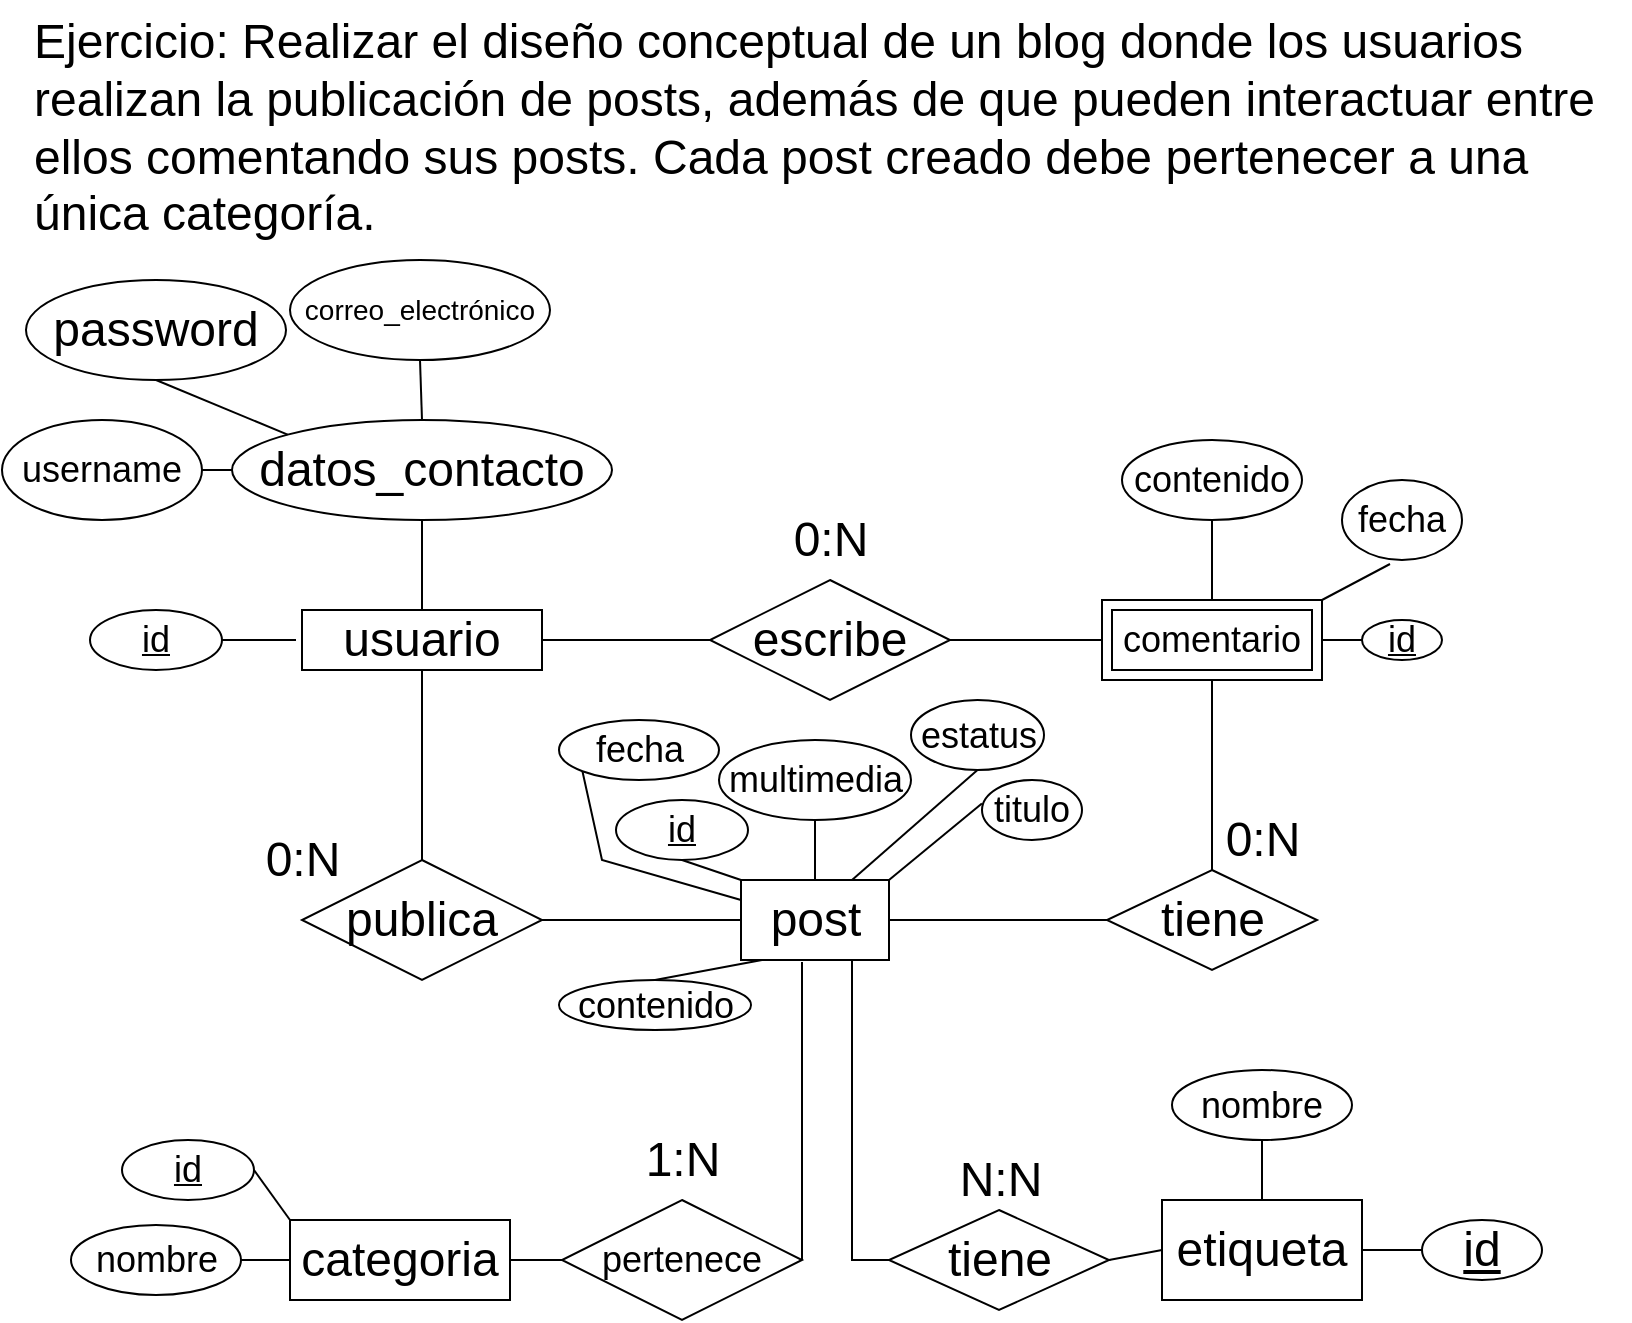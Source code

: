 <mxfile version="24.7.17">
  <diagram name="Página-1" id="cX93InWWtC79dVlgnkA4">
    <mxGraphModel dx="761" dy="838" grid="1" gridSize="10" guides="1" tooltips="1" connect="1" arrows="1" fold="1" page="1" pageScale="1" pageWidth="827" pageHeight="1169" math="0" shadow="0">
      <root>
        <mxCell id="0" />
        <mxCell id="1" parent="0" />
        <mxCell id="zau5eVyy13CqzSvnJzzU-2" value="&lt;font style=&quot;font-size: 24px;&quot;&gt;Ejercicio: Realizar el diseño conceptual de un blog donde los usuarios realizan la publicación de posts, además de que pueden interactuar entre ellos comentando sus posts. Cada post creado debe pertenecer a una única categoría.&lt;/font&gt;" style="text;whiteSpace=wrap;html=1;" parent="1" vertex="1">
          <mxGeometry x="14" width="800" height="70" as="geometry" />
        </mxCell>
        <mxCell id="zau5eVyy13CqzSvnJzzU-3" value="&lt;font style=&quot;font-size: 24px;&quot;&gt;usuario&lt;/font&gt;" style="whiteSpace=wrap;html=1;" parent="1" vertex="1">
          <mxGeometry x="150" y="305" width="120" height="30" as="geometry" />
        </mxCell>
        <mxCell id="zau5eVyy13CqzSvnJzzU-4" value="&lt;font style=&quot;font-size: 24px;&quot;&gt;post&lt;/font&gt;" style="whiteSpace=wrap;html=1;" parent="1" vertex="1">
          <mxGeometry x="369.5" y="440" width="74" height="40" as="geometry" />
        </mxCell>
        <mxCell id="zau5eVyy13CqzSvnJzzU-5" value="&lt;font style=&quot;font-size: 24px;&quot;&gt;categoria&lt;br&gt;&lt;/font&gt;" style="whiteSpace=wrap;html=1;" parent="1" vertex="1">
          <mxGeometry x="144" y="610" width="110" height="40" as="geometry" />
        </mxCell>
        <mxCell id="zau5eVyy13CqzSvnJzzU-8" value="&lt;font style=&quot;font-size: 24px;&quot;&gt;datos_contacto&lt;/font&gt;" style="ellipse;whiteSpace=wrap;html=1;" parent="1" vertex="1">
          <mxGeometry x="115" y="210" width="190" height="50" as="geometry" />
        </mxCell>
        <mxCell id="zau5eVyy13CqzSvnJzzU-9" value="&lt;font style=&quot;font-size: 24px;&quot;&gt;password&lt;/font&gt;" style="ellipse;whiteSpace=wrap;html=1;" parent="1" vertex="1">
          <mxGeometry x="12" y="140" width="130" height="50" as="geometry" />
        </mxCell>
        <mxCell id="zau5eVyy13CqzSvnJzzU-10" value="&lt;font style=&quot;font-size: 14px;&quot;&gt;correo_electrónico&lt;/font&gt;" style="ellipse;whiteSpace=wrap;html=1;" parent="1" vertex="1">
          <mxGeometry x="144" y="130" width="130" height="50" as="geometry" />
        </mxCell>
        <mxCell id="zau5eVyy13CqzSvnJzzU-11" value="&lt;font style=&quot;font-size: 18px;&quot;&gt;username&lt;/font&gt;" style="ellipse;whiteSpace=wrap;html=1;" parent="1" vertex="1">
          <mxGeometry y="210" width="100" height="50" as="geometry" />
        </mxCell>
        <mxCell id="zau5eVyy13CqzSvnJzzU-12" value="&lt;font style=&quot;font-size: 18px;&quot;&gt;&lt;u&gt;id&lt;/u&gt;&lt;/font&gt;" style="ellipse;whiteSpace=wrap;html=1;" parent="1" vertex="1">
          <mxGeometry x="44" y="305" width="66" height="30" as="geometry" />
        </mxCell>
        <mxCell id="zau5eVyy13CqzSvnJzzU-13" value="" style="endArrow=none;html=1;rounded=0;exitX=0.5;exitY=1;exitDx=0;exitDy=0;entryX=0.5;entryY=0;entryDx=0;entryDy=0;" parent="1" source="zau5eVyy13CqzSvnJzzU-10" target="zau5eVyy13CqzSvnJzzU-8" edge="1">
          <mxGeometry width="50" height="50" relative="1" as="geometry">
            <mxPoint x="100" y="400" as="sourcePoint" />
            <mxPoint x="150" y="350" as="targetPoint" />
          </mxGeometry>
        </mxCell>
        <mxCell id="zau5eVyy13CqzSvnJzzU-15" value="&lt;font style=&quot;font-size: 18px;&quot;&gt;&lt;u style=&quot;&quot;&gt;id&lt;/u&gt;&lt;/font&gt;" style="ellipse;whiteSpace=wrap;html=1;" parent="1" vertex="1">
          <mxGeometry x="680" y="310" width="40" height="20" as="geometry" />
        </mxCell>
        <mxCell id="zau5eVyy13CqzSvnJzzU-17" value="&lt;font style=&quot;font-size: 18px;&quot;&gt;fecha&lt;/font&gt;" style="ellipse;whiteSpace=wrap;html=1;" parent="1" vertex="1">
          <mxGeometry x="670" y="240" width="60" height="40" as="geometry" />
        </mxCell>
        <mxCell id="zau5eVyy13CqzSvnJzzU-18" value="&lt;font style=&quot;font-size: 18px;&quot;&gt;contenido&lt;/font&gt;" style="ellipse;whiteSpace=wrap;html=1;" parent="1" vertex="1">
          <mxGeometry x="560" y="220" width="90" height="40" as="geometry" />
        </mxCell>
        <mxCell id="zau5eVyy13CqzSvnJzzU-19" value="&lt;font style=&quot;font-size: 18px;&quot;&gt;fecha&lt;/font&gt;" style="ellipse;whiteSpace=wrap;html=1;" parent="1" vertex="1">
          <mxGeometry x="278.5" y="360" width="80" height="30" as="geometry" />
        </mxCell>
        <mxCell id="zau5eVyy13CqzSvnJzzU-23" value="&lt;font style=&quot;font-size: 18px;&quot;&gt;titulo&lt;/font&gt;" style="ellipse;whiteSpace=wrap;html=1;" parent="1" vertex="1">
          <mxGeometry x="490" y="390" width="50" height="30" as="geometry" />
        </mxCell>
        <mxCell id="zau5eVyy13CqzSvnJzzU-24" value="&lt;font style=&quot;font-size: 18px;&quot;&gt;multimedia&lt;/font&gt;" style="ellipse;whiteSpace=wrap;html=1;" parent="1" vertex="1">
          <mxGeometry x="358.5" y="370" width="96" height="40" as="geometry" />
        </mxCell>
        <mxCell id="zau5eVyy13CqzSvnJzzU-25" value="&lt;font style=&quot;font-size: 18px;&quot;&gt;contenido&lt;/font&gt;" style="ellipse;whiteSpace=wrap;html=1;" parent="1" vertex="1">
          <mxGeometry x="278.5" y="490" width="96" height="25" as="geometry" />
        </mxCell>
        <mxCell id="zau5eVyy13CqzSvnJzzU-26" value="&lt;font style=&quot;font-size: 18px;&quot;&gt;estatus&lt;/font&gt;" style="ellipse;whiteSpace=wrap;html=1;" parent="1" vertex="1">
          <mxGeometry x="454.5" y="350" width="66.5" height="35" as="geometry" />
        </mxCell>
        <mxCell id="zau5eVyy13CqzSvnJzzU-27" value="&lt;font style=&quot;font-size: 18px;&quot;&gt;nombre&lt;/font&gt;" style="ellipse;whiteSpace=wrap;html=1;" parent="1" vertex="1">
          <mxGeometry x="34.5" y="612.5" width="85" height="35" as="geometry" />
        </mxCell>
        <mxCell id="zau5eVyy13CqzSvnJzzU-28" value="&lt;font style=&quot;font-size: 18px;&quot;&gt;&lt;u&gt;id&lt;/u&gt;&lt;/font&gt;" style="ellipse;whiteSpace=wrap;html=1;" parent="1" vertex="1">
          <mxGeometry x="307" y="400" width="66" height="30" as="geometry" />
        </mxCell>
        <mxCell id="zau5eVyy13CqzSvnJzzU-29" value="&lt;font style=&quot;font-size: 18px;&quot;&gt;&lt;u&gt;id&lt;/u&gt;&lt;/font&gt;" style="ellipse;whiteSpace=wrap;html=1;" parent="1" vertex="1">
          <mxGeometry x="60" y="570" width="66" height="30" as="geometry" />
        </mxCell>
        <mxCell id="zau5eVyy13CqzSvnJzzU-32" value="" style="endArrow=none;html=1;rounded=0;exitX=0.5;exitY=1;exitDx=0;exitDy=0;entryX=0;entryY=0;entryDx=0;entryDy=0;" parent="1" source="zau5eVyy13CqzSvnJzzU-9" target="zau5eVyy13CqzSvnJzzU-8" edge="1">
          <mxGeometry width="50" height="50" relative="1" as="geometry">
            <mxPoint x="200" y="320" as="sourcePoint" />
            <mxPoint x="250" y="270" as="targetPoint" />
          </mxGeometry>
        </mxCell>
        <mxCell id="zau5eVyy13CqzSvnJzzU-34" value="" style="endArrow=none;html=1;rounded=0;exitX=1;exitY=0.5;exitDx=0;exitDy=0;entryX=0;entryY=0.5;entryDx=0;entryDy=0;" parent="1" source="zau5eVyy13CqzSvnJzzU-11" target="zau5eVyy13CqzSvnJzzU-8" edge="1">
          <mxGeometry width="50" height="50" relative="1" as="geometry">
            <mxPoint x="46" y="225" as="sourcePoint" />
            <mxPoint x="90" y="245" as="targetPoint" />
          </mxGeometry>
        </mxCell>
        <mxCell id="zau5eVyy13CqzSvnJzzU-35" value="" style="endArrow=none;html=1;rounded=0;exitX=0.5;exitY=0;exitDx=0;exitDy=0;entryX=0.5;entryY=1;entryDx=0;entryDy=0;" parent="1" source="zau5eVyy13CqzSvnJzzU-3" target="zau5eVyy13CqzSvnJzzU-8" edge="1">
          <mxGeometry width="50" height="50" relative="1" as="geometry">
            <mxPoint x="25" y="270" as="sourcePoint" />
            <mxPoint x="90" y="245" as="targetPoint" />
          </mxGeometry>
        </mxCell>
        <mxCell id="zau5eVyy13CqzSvnJzzU-36" value="" style="endArrow=none;html=1;rounded=0;entryX=0.5;entryY=1;entryDx=0;entryDy=0;exitX=0.5;exitY=0;exitDx=0;exitDy=0;" parent="1" target="zau5eVyy13CqzSvnJzzU-18" edge="1" source="zau5eVyy13CqzSvnJzzU-85">
          <mxGeometry width="50" height="50" relative="1" as="geometry">
            <mxPoint x="870" y="140" as="sourcePoint" />
            <mxPoint x="740" y="200" as="targetPoint" />
          </mxGeometry>
        </mxCell>
        <mxCell id="zau5eVyy13CqzSvnJzzU-38" value="" style="endArrow=none;html=1;rounded=0;exitX=1;exitY=0.5;exitDx=0;exitDy=0;" parent="1" target="zau5eVyy13CqzSvnJzzU-15" edge="1" source="zau5eVyy13CqzSvnJzzU-85">
          <mxGeometry width="50" height="50" relative="1" as="geometry">
            <mxPoint x="920" y="163" as="sourcePoint" />
            <mxPoint x="945" y="120" as="targetPoint" />
          </mxGeometry>
        </mxCell>
        <mxCell id="zau5eVyy13CqzSvnJzzU-39" value="" style="endArrow=none;html=1;rounded=0;exitX=1;exitY=0;exitDx=0;exitDy=0;entryX=0.4;entryY=1.05;entryDx=0;entryDy=0;entryPerimeter=0;" parent="1" source="zau5eVyy13CqzSvnJzzU-85" target="zau5eVyy13CqzSvnJzzU-17" edge="1">
          <mxGeometry width="50" height="50" relative="1" as="geometry">
            <mxPoint x="870" y="200" as="sourcePoint" />
            <mxPoint x="968" y="167" as="targetPoint" />
            <Array as="points" />
          </mxGeometry>
        </mxCell>
        <mxCell id="zau5eVyy13CqzSvnJzzU-40" value="" style="endArrow=none;html=1;rounded=0;entryX=0.5;entryY=1;entryDx=0;entryDy=0;exitX=0.5;exitY=0;exitDx=0;exitDy=0;" parent="1" source="zau5eVyy13CqzSvnJzzU-4" target="zau5eVyy13CqzSvnJzzU-24" edge="1">
          <mxGeometry width="50" height="50" relative="1" as="geometry">
            <mxPoint x="670" y="360" as="sourcePoint" />
            <mxPoint x="735" y="330" as="targetPoint" />
          </mxGeometry>
        </mxCell>
        <mxCell id="zau5eVyy13CqzSvnJzzU-41" value="" style="endArrow=none;html=1;rounded=0;entryX=0;entryY=1;entryDx=0;entryDy=0;exitX=0;exitY=0.25;exitDx=0;exitDy=0;" parent="1" source="zau5eVyy13CqzSvnJzzU-4" target="zau5eVyy13CqzSvnJzzU-19" edge="1">
          <mxGeometry width="50" height="50" relative="1" as="geometry">
            <mxPoint x="797" y="430" as="sourcePoint" />
            <mxPoint x="865" y="410" as="targetPoint" />
            <Array as="points">
              <mxPoint x="300" y="430" />
            </Array>
          </mxGeometry>
        </mxCell>
        <mxCell id="zau5eVyy13CqzSvnJzzU-42" value="" style="endArrow=none;html=1;rounded=0;entryX=0.5;entryY=1;entryDx=0;entryDy=0;exitX=0;exitY=0;exitDx=0;exitDy=0;" parent="1" source="zau5eVyy13CqzSvnJzzU-4" target="zau5eVyy13CqzSvnJzzU-28" edge="1">
          <mxGeometry width="50" height="50" relative="1" as="geometry">
            <mxPoint x="820" y="460" as="sourcePoint" />
            <mxPoint x="860" y="460" as="targetPoint" />
          </mxGeometry>
        </mxCell>
        <mxCell id="zau5eVyy13CqzSvnJzzU-43" value="" style="endArrow=none;html=1;rounded=0;exitX=1;exitY=0.5;exitDx=0;exitDy=0;" parent="1" source="zau5eVyy13CqzSvnJzzU-12" edge="1">
          <mxGeometry width="50" height="50" relative="1" as="geometry">
            <mxPoint x="270" y="300" as="sourcePoint" />
            <mxPoint x="147" y="320" as="targetPoint" />
          </mxGeometry>
        </mxCell>
        <mxCell id="zau5eVyy13CqzSvnJzzU-44" value="" style="endArrow=none;html=1;rounded=0;entryX=-0.001;entryY=0.39;entryDx=0;entryDy=0;entryPerimeter=0;exitX=1;exitY=0;exitDx=0;exitDy=0;" parent="1" source="zau5eVyy13CqzSvnJzzU-4" target="zau5eVyy13CqzSvnJzzU-23" edge="1">
          <mxGeometry width="50" height="50" relative="1" as="geometry">
            <mxPoint x="819" y="482" as="sourcePoint" />
            <mxPoint x="837" y="505" as="targetPoint" />
          </mxGeometry>
        </mxCell>
        <mxCell id="zau5eVyy13CqzSvnJzzU-45" value="" style="endArrow=none;html=1;rounded=0;entryX=0.5;entryY=0;entryDx=0;entryDy=0;" parent="1" target="zau5eVyy13CqzSvnJzzU-25" edge="1">
          <mxGeometry width="50" height="50" relative="1" as="geometry">
            <mxPoint x="380" y="480" as="sourcePoint" />
            <mxPoint x="820" y="553" as="targetPoint" />
          </mxGeometry>
        </mxCell>
        <mxCell id="zau5eVyy13CqzSvnJzzU-46" value="" style="endArrow=none;html=1;rounded=0;entryX=0.75;entryY=0;entryDx=0;entryDy=0;exitX=0.5;exitY=1;exitDx=0;exitDy=0;" parent="1" source="zau5eVyy13CqzSvnJzzU-26" target="zau5eVyy13CqzSvnJzzU-4" edge="1">
          <mxGeometry width="50" height="50" relative="1" as="geometry">
            <mxPoint x="789" y="500" as="sourcePoint" />
            <mxPoint x="830" y="563" as="targetPoint" />
          </mxGeometry>
        </mxCell>
        <mxCell id="zau5eVyy13CqzSvnJzzU-48" value="" style="endArrow=none;html=1;rounded=0;entryX=1;entryY=0.5;entryDx=0;entryDy=0;exitX=0;exitY=0.5;exitDx=0;exitDy=0;" parent="1" source="zau5eVyy13CqzSvnJzzU-5" target="zau5eVyy13CqzSvnJzzU-27" edge="1">
          <mxGeometry width="50" height="50" relative="1" as="geometry">
            <mxPoint x="140" y="643" as="sourcePoint" />
            <mxPoint x="490" y="300" as="targetPoint" />
          </mxGeometry>
        </mxCell>
        <mxCell id="zau5eVyy13CqzSvnJzzU-49" value="" style="endArrow=none;html=1;rounded=0;exitX=0;exitY=0;exitDx=0;exitDy=0;entryX=1;entryY=0.5;entryDx=0;entryDy=0;" parent="1" source="zau5eVyy13CqzSvnJzzU-5" target="zau5eVyy13CqzSvnJzzU-29" edge="1">
          <mxGeometry width="50" height="50" relative="1" as="geometry">
            <mxPoint x="440" y="350" as="sourcePoint" />
            <mxPoint x="490" y="300" as="targetPoint" />
          </mxGeometry>
        </mxCell>
        <mxCell id="zau5eVyy13CqzSvnJzzU-51" value="&lt;font style=&quot;font-size: 24px;&quot;&gt;publica&lt;/font&gt;" style="shape=rhombus;perimeter=rhombusPerimeter;whiteSpace=wrap;html=1;align=center;" parent="1" vertex="1">
          <mxGeometry x="150" y="430" width="120" height="60" as="geometry" />
        </mxCell>
        <mxCell id="zau5eVyy13CqzSvnJzzU-52" value="" style="endArrow=none;html=1;rounded=0;exitX=0.5;exitY=1;exitDx=0;exitDy=0;entryX=0.5;entryY=0;entryDx=0;entryDy=0;" parent="1" source="zau5eVyy13CqzSvnJzzU-3" target="zau5eVyy13CqzSvnJzzU-51" edge="1">
          <mxGeometry width="50" height="50" relative="1" as="geometry">
            <mxPoint x="440" y="340" as="sourcePoint" />
            <mxPoint x="490" y="290" as="targetPoint" />
            <Array as="points">
              <mxPoint x="210" y="380" />
            </Array>
          </mxGeometry>
        </mxCell>
        <mxCell id="zau5eVyy13CqzSvnJzzU-55" value="" style="endArrow=none;html=1;rounded=0;exitX=1;exitY=0.5;exitDx=0;exitDy=0;entryX=0;entryY=0.5;entryDx=0;entryDy=0;" parent="1" source="zau5eVyy13CqzSvnJzzU-51" target="zau5eVyy13CqzSvnJzzU-4" edge="1">
          <mxGeometry width="50" height="50" relative="1" as="geometry">
            <mxPoint x="440" y="340" as="sourcePoint" />
            <mxPoint x="680" y="410" as="targetPoint" />
          </mxGeometry>
        </mxCell>
        <mxCell id="zau5eVyy13CqzSvnJzzU-56" value="&lt;font style=&quot;font-size: 24px;&quot;&gt;1:N&lt;/font&gt;" style="text;html=1;align=center;verticalAlign=middle;resizable=0;points=[];autosize=1;strokeColor=none;fillColor=none;" parent="1" vertex="1">
          <mxGeometry x="310" y="560" width="60" height="40" as="geometry" />
        </mxCell>
        <mxCell id="zau5eVyy13CqzSvnJzzU-58" value="&lt;font style=&quot;font-size: 18px;&quot;&gt;pertenece&lt;/font&gt;" style="shape=rhombus;perimeter=rhombusPerimeter;whiteSpace=wrap;html=1;align=center;" parent="1" vertex="1">
          <mxGeometry x="280" y="600" width="120" height="60" as="geometry" />
        </mxCell>
        <mxCell id="zau5eVyy13CqzSvnJzzU-59" value="" style="endArrow=none;html=1;rounded=0;exitX=1;exitY=0.5;exitDx=0;exitDy=0;" parent="1" source="zau5eVyy13CqzSvnJzzU-58" edge="1">
          <mxGeometry width="50" height="50" relative="1" as="geometry">
            <mxPoint x="440" y="340" as="sourcePoint" />
            <mxPoint x="400" y="481" as="targetPoint" />
          </mxGeometry>
        </mxCell>
        <mxCell id="zau5eVyy13CqzSvnJzzU-60" value="" style="endArrow=none;html=1;rounded=0;entryX=1;entryY=0.5;entryDx=0;entryDy=0;exitX=0;exitY=0.5;exitDx=0;exitDy=0;" parent="1" source="zau5eVyy13CqzSvnJzzU-58" target="zau5eVyy13CqzSvnJzzU-5" edge="1">
          <mxGeometry width="50" height="50" relative="1" as="geometry">
            <mxPoint x="500" y="480" as="sourcePoint" />
            <mxPoint x="700" y="445" as="targetPoint" />
          </mxGeometry>
        </mxCell>
        <mxCell id="zau5eVyy13CqzSvnJzzU-61" value="&lt;font style=&quot;font-size: 24px;&quot;&gt;0:N&lt;/font&gt;" style="text;html=1;align=center;verticalAlign=middle;resizable=0;points=[];autosize=1;strokeColor=none;fillColor=none;" parent="1" vertex="1">
          <mxGeometry x="120" y="410" width="60" height="40" as="geometry" />
        </mxCell>
        <mxCell id="zau5eVyy13CqzSvnJzzU-62" value="&lt;font style=&quot;font-size: 24px;&quot;&gt;tiene&lt;/font&gt;" style="shape=rhombus;perimeter=rhombusPerimeter;whiteSpace=wrap;html=1;align=center;" parent="1" vertex="1">
          <mxGeometry x="552.5" y="435" width="105" height="50" as="geometry" />
        </mxCell>
        <mxCell id="zau5eVyy13CqzSvnJzzU-63" value="" style="endArrow=none;html=1;rounded=0;entryX=0;entryY=0.5;entryDx=0;entryDy=0;exitX=1;exitY=0.5;exitDx=0;exitDy=0;" parent="1" source="zau5eVyy13CqzSvnJzzU-4" target="zau5eVyy13CqzSvnJzzU-62" edge="1">
          <mxGeometry width="50" height="50" relative="1" as="geometry">
            <mxPoint x="730" y="410" as="sourcePoint" />
            <mxPoint x="610" y="290" as="targetPoint" />
          </mxGeometry>
        </mxCell>
        <mxCell id="zau5eVyy13CqzSvnJzzU-64" value="" style="endArrow=none;html=1;rounded=0;entryX=0.5;entryY=1;entryDx=0;entryDy=0;exitX=0.5;exitY=0;exitDx=0;exitDy=0;" parent="1" source="zau5eVyy13CqzSvnJzzU-62" target="zau5eVyy13CqzSvnJzzU-85" edge="1">
          <mxGeometry width="50" height="50" relative="1" as="geometry">
            <mxPoint x="740" y="420" as="sourcePoint" />
            <mxPoint x="854.52" y="198.14" as="targetPoint" />
            <Array as="points" />
          </mxGeometry>
        </mxCell>
        <mxCell id="zau5eVyy13CqzSvnJzzU-65" value="&lt;font style=&quot;font-size: 24px;&quot;&gt;0:N&lt;/font&gt;" style="text;html=1;align=center;verticalAlign=middle;resizable=0;points=[];autosize=1;strokeColor=none;fillColor=none;" parent="1" vertex="1">
          <mxGeometry x="600" y="400" width="60" height="40" as="geometry" />
        </mxCell>
        <mxCell id="zau5eVyy13CqzSvnJzzU-67" value="&lt;font style=&quot;font-size: 24px;&quot;&gt;etiqueta&lt;/font&gt;" style="whiteSpace=wrap;html=1;" parent="1" vertex="1">
          <mxGeometry x="580" y="600" width="100" height="50" as="geometry" />
        </mxCell>
        <mxCell id="zau5eVyy13CqzSvnJzzU-70" value="&lt;font style=&quot;font-size: 24px;&quot;&gt;&lt;u style=&quot;&quot;&gt;id&lt;/u&gt;&lt;/font&gt;" style="ellipse;whiteSpace=wrap;html=1;" parent="1" vertex="1">
          <mxGeometry x="710" y="610" width="60" height="30" as="geometry" />
        </mxCell>
        <mxCell id="zau5eVyy13CqzSvnJzzU-71" value="&lt;font style=&quot;font-size: 18px;&quot;&gt;nombre&lt;/font&gt;" style="ellipse;whiteSpace=wrap;html=1;" parent="1" vertex="1">
          <mxGeometry x="585" y="535" width="90" height="35" as="geometry" />
        </mxCell>
        <mxCell id="zau5eVyy13CqzSvnJzzU-72" value="" style="endArrow=none;html=1;rounded=0;exitX=0;exitY=0.5;exitDx=0;exitDy=0;entryX=1;entryY=0.5;entryDx=0;entryDy=0;" parent="1" source="zau5eVyy13CqzSvnJzzU-70" target="zau5eVyy13CqzSvnJzzU-67" edge="1">
          <mxGeometry width="50" height="50" relative="1" as="geometry">
            <mxPoint x="460" y="700" as="sourcePoint" />
            <mxPoint x="510" y="650" as="targetPoint" />
          </mxGeometry>
        </mxCell>
        <mxCell id="zau5eVyy13CqzSvnJzzU-73" value="" style="endArrow=none;html=1;rounded=0;exitX=0.5;exitY=1;exitDx=0;exitDy=0;entryX=0.5;entryY=0;entryDx=0;entryDy=0;" parent="1" source="zau5eVyy13CqzSvnJzzU-71" target="zau5eVyy13CqzSvnJzzU-67" edge="1">
          <mxGeometry width="50" height="50" relative="1" as="geometry">
            <mxPoint x="754" y="980" as="sourcePoint" />
            <mxPoint x="760" y="930" as="targetPoint" />
          </mxGeometry>
        </mxCell>
        <mxCell id="zau5eVyy13CqzSvnJzzU-76" value="&lt;span style=&quot;font-size: 24px;&quot;&gt;tiene&lt;/span&gt;" style="shape=rhombus;perimeter=rhombusPerimeter;whiteSpace=wrap;html=1;align=center;" parent="1" vertex="1">
          <mxGeometry x="443.5" y="605" width="110" height="50" as="geometry" />
        </mxCell>
        <mxCell id="zau5eVyy13CqzSvnJzzU-77" value="" style="endArrow=none;html=1;rounded=0;exitX=0;exitY=0.5;exitDx=0;exitDy=0;entryX=0.75;entryY=1;entryDx=0;entryDy=0;" parent="1" source="zau5eVyy13CqzSvnJzzU-76" target="zau5eVyy13CqzSvnJzzU-4" edge="1">
          <mxGeometry width="50" height="50" relative="1" as="geometry">
            <mxPoint x="791" y="667" as="sourcePoint" />
            <mxPoint x="450" y="480" as="targetPoint" />
            <Array as="points">
              <mxPoint x="425" y="630" />
              <mxPoint x="425" y="540" />
            </Array>
          </mxGeometry>
        </mxCell>
        <mxCell id="zau5eVyy13CqzSvnJzzU-79" value="" style="endArrow=none;html=1;rounded=0;entryX=1;entryY=0.5;entryDx=0;entryDy=0;exitX=0;exitY=0.5;exitDx=0;exitDy=0;" parent="1" source="zau5eVyy13CqzSvnJzzU-67" target="zau5eVyy13CqzSvnJzzU-76" edge="1">
          <mxGeometry width="50" height="50" relative="1" as="geometry">
            <mxPoint x="617" y="630" as="sourcePoint" />
            <mxPoint x="740" y="345" as="targetPoint" />
          </mxGeometry>
        </mxCell>
        <mxCell id="zau5eVyy13CqzSvnJzzU-80" value="&lt;font style=&quot;font-size: 24px;&quot;&gt;N:N&lt;/font&gt;" style="text;html=1;align=center;verticalAlign=middle;resizable=0;points=[];autosize=1;strokeColor=none;fillColor=none;" parent="1" vertex="1">
          <mxGeometry x="468.5" y="570" width="60" height="40" as="geometry" />
        </mxCell>
        <mxCell id="zau5eVyy13CqzSvnJzzU-81" value="&lt;font style=&quot;font-size: 24px;&quot;&gt;escribe&lt;/font&gt;" style="shape=rhombus;perimeter=rhombusPerimeter;whiteSpace=wrap;html=1;align=center;" parent="1" vertex="1">
          <mxGeometry x="354" y="290" width="120" height="60" as="geometry" />
        </mxCell>
        <mxCell id="zau5eVyy13CqzSvnJzzU-82" value="" style="endArrow=none;html=1;rounded=0;entryX=0;entryY=0.5;entryDx=0;entryDy=0;exitX=1;exitY=0.5;exitDx=0;exitDy=0;" parent="1" target="zau5eVyy13CqzSvnJzzU-81" edge="1" source="zau5eVyy13CqzSvnJzzU-3">
          <mxGeometry width="50" height="50" relative="1" as="geometry">
            <mxPoint x="270" y="280" as="sourcePoint" />
            <mxPoint x="510" y="190" as="targetPoint" />
            <Array as="points" />
          </mxGeometry>
        </mxCell>
        <mxCell id="zau5eVyy13CqzSvnJzzU-83" value="" style="endArrow=none;html=1;rounded=0;exitX=1;exitY=0.5;exitDx=0;exitDy=0;entryX=0;entryY=0.5;entryDx=0;entryDy=0;" parent="1" source="zau5eVyy13CqzSvnJzzU-81" edge="1" target="zau5eVyy13CqzSvnJzzU-85">
          <mxGeometry width="50" height="50" relative="1" as="geometry">
            <mxPoint x="460" y="240" as="sourcePoint" />
            <mxPoint x="670" y="165" as="targetPoint" />
          </mxGeometry>
        </mxCell>
        <mxCell id="zau5eVyy13CqzSvnJzzU-84" value="&lt;font style=&quot;font-size: 24px;&quot;&gt;0:N&lt;/font&gt;" style="text;html=1;align=center;verticalAlign=middle;resizable=0;points=[];autosize=1;strokeColor=none;fillColor=none;" parent="1" vertex="1">
          <mxGeometry x="384" y="250" width="60" height="40" as="geometry" />
        </mxCell>
        <mxCell id="zau5eVyy13CqzSvnJzzU-85" value="&lt;font style=&quot;font-size: 18px;&quot;&gt;comentario&lt;/font&gt;" style="shape=ext;margin=3;double=1;whiteSpace=wrap;html=1;align=center;" parent="1" vertex="1">
          <mxGeometry x="550" y="300" width="110" height="40" as="geometry" />
        </mxCell>
      </root>
    </mxGraphModel>
  </diagram>
</mxfile>

